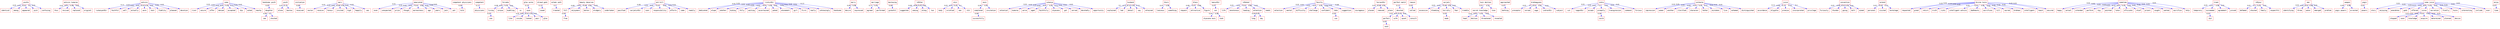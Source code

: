 strict digraph  {
	youths	 [color=red,
		fontname=courier,
		shape=box];
	identical	 [color=red,
		fontname=courier,
		shape=box];
	youths -> identical	 [color=blue,
		xlabel=0.01];
	among	 [color=red,
		fontname=courier,
		shape=box];
	youths -> among	 [color=blue,
		xlabel=0.01];
	appeared	 [color=red,
		fontname=courier,
		shape=box];
	youths -> appeared	 [color=blue,
		xlabel=0.01];
	pick	 [color=red,
		fontname=courier,
		shape=box];
	youths -> pick	 [color=blue,
		xlabel=0.1];
	confusing	 [color=red,
		fontname=courier,
		shape=box];
	youths -> confusing	 [color=blue,
		xlabel=0.01];
	"ashvini kumaras"	 [color=red,
		fontname=courier,
		shape=box];
	thus	 [color=red,
		fontname=courier,
		shape=box];
	"ashvini kumaras" -> thus	 [color=blue,
		xlabel=0.01];
	revived	 [color=red,
		fontname=courier,
		shape=box];
	"ashvini kumaras" -> revived	 [color=blue,
		xlabel=0.01];
	replaced	 [color=red,
		fontname=courier,
		shape=box];
	"ashvini kumaras" -> replaced	 [color=blue,
		xlabel=0.09];
	original	 [color=red,
		fontname=courier,
		shape=box];
	"ashvini kumaras" -> original	 [color=blue,
		xlabel=0.01];
	ashvini	 [color=red,
		fontname=courier,
		shape=box];
	"'sukanya\x92s'"	 [color=red,
		fontname=courier,
		shape=box];
	ashvini -> "'sukanya\x92s'"	 [color=blue,
		xlabel=0.11];
	faithful	 [color=red,
		fontname=courier,
		shape=box];
	ashvini -> faithful	 [color=blue,
		xlabel=0.01];
	well	 [color=red,
		fontname=courier,
		shape=box];
	ashvini -> well	 [color=blue,
		xlabel=0.01];
	actually	 [color=red,
		fontname=courier,
		shape=box];
	ashvini -> actually	 [color=blue,
		xlabel=0.01];
	were	 [color=red,
		fontname=courier,
		shape=box];
	ashvini -> were	 [color=blue,
		xlabel=0.01];
	test	 [color=red,
		fontname=courier,
		shape=box];
	ashvini -> test	 [color=blue,
		xlabel=0.01];
	fidelity	 [color=red,
		fontname=courier,
		shape=box];
	ashvini -> fidelity	 [color=blue,
		xlabel=0.01];
	pleased	 [color=red,
		fontname=courier,
		shape=box];
	ashvini -> pleased	 [color=blue,
		xlabel=0.02];
	devotion	 [color=red,
		fontname=courier,
		shape=box];
	ashvini -> devotion	 [color=blue,
		xlabel=0.01];
	soma	 [color=red,
		fontname=courier,
		shape=box];
	river	 [color=red,
		fontname=courier,
		shape=box];
	soma -> river	 [color=blue,
		xlabel=0.01];
	secure	 [color=red,
		fontname=courier,
		shape=box];
	soma -> secure	 [color=blue,
		xlabel=0.01];
	offer	 [color=red,
		fontname=courier,
		shape=box];
	soma -> offer	 [color=blue,
		xlabel=0.01];
	denied	 [color=red,
		fontname=courier,
		shape=box];
	soma -> denied	 [color=blue,
		xlabel=0.01];
	accepted	 [color=red,
		fontname=courier,
		shape=box];
	soma -> accepted	 [color=blue,
		xlabel=0.02];
	dip	 [color=red,
		fontname=courier,
		shape=box];
	soma -> dip	 [color=blue,
		xlabel=0.11];
	asked	 [color=red,
		fontname=courier,
		shape=box];
	soma -> asked	 [color=blue,
		xlabel=0.01];
	nearby	 [color=red,
		fontname=courier,
		shape=box];
	soma -> nearby	 [color=blue,
		xlabel=0.01];
	"handsome youth"	 [color=red,
		fontname=courier,
		shape=box];
	daughter	 [color=red,
		fontname=courier,
		shape=box];
	"handsome youth" -> daughter	 [color=blue,
		xlabel=0.05];
	see	 [color=red,
		fontname=courier,
		shape=box];
	daughter -> see	 [color=blue,
		xlabel=0.06];
	shocked	 [color=red,
		fontname=courier,
		shape=box];
	daughter -> shocked	 [color=blue,
		xlabel=0.1];
	youth	 [color=red,
		fontname=courier,
		shape=box];
	alone	 [color=red,
		fontname=courier,
		shape=box];
	youth -> alone	 [color=blue,
		xlabel=0.01];
	bestow	 [color=red,
		fontname=courier,
		shape=box];
	youth -> bestow	 [color=blue,
		xlabel=0.12];
	initiation	 [color=red,
		fontname=courier,
		shape=box];
	received	 [color=red,
		fontname=courier,
		shape=box];
	initiation -> received	 [color=blue,
		xlabel=0.06];
	ears	 [color=red,
		fontname=courier,
		shape=box];
	nectar	 [color=red,
		fontname=courier,
		shape=box];
	ears -> nectar	 [color=blue,
		xlabel=0.01];
	receive	 [color=red,
		fontname=courier,
		shape=box];
	ears -> receive	 [color=blue,
		xlabel=0.01];
	honour	 [color=red,
		fontname=courier,
		shape=box];
	ears -> honour	 [color=blue,
		xlabel=0.01];
	invited	 [color=red,
		fontname=courier,
		shape=box];
	ears -> invited	 [color=blue,
		xlabel=0.09];
	high	 [color=red,
		fontname=courier,
		shape=box];
	ears -> high	 [color=blue,
		xlabel=0.01];
	happily	 [color=red,
		fontname=courier,
		shape=box];
	ears -> happily	 [color=blue,
		xlabel=0.01];
	was	 [color=red,
		fontname=courier,
		shape=box];
	ears -> was	 [color=blue,
		xlabel=0.01];
	emaciated	 [color=red,
		fontname=courier,
		shape=box];
	even	 [color=red,
		fontname=courier,
		shape=box];
	emaciated -> even	 [color=blue,
		xlabel=0.01];
	unexpected	 [color=red,
		fontname=courier,
		shape=box];
	emaciated -> unexpected	 [color=blue,
		xlabel=0.01];
	prize	 [color=red,
		fontname=courier,
		shape=box];
	emaciated -> prize	 [color=blue,
		xlabel=0.01];
	though	 [color=red,
		fontname=courier,
		shape=box];
	emaciated -> though	 [color=blue,
		xlabel=0.01];
	earnestness	 [color=red,
		fontname=courier,
		shape=box];
	emaciated -> earnestness	 [color=blue,
		xlabel=0.01];
	age	 [color=red,
		fontname=courier,
		shape=box];
	emaciated -> age	 [color=blue,
		xlabel=0.02];
	years	 [color=red,
		fontname=courier,
		shape=box];
	emaciated -> years	 [color=blue,
		xlabel=0.01];
	jack	 [color=red,
		fontname=courier,
		shape=box];
	emaciated -> jack	 [color=blue,
		xlabel=0.09];
	pot	 [color=red,
		fontname=courier,
		shape=box];
	emaciated -> pot	 [color=blue,
		xlabel=0.01];
	"competent physicians"	 [color=red,
		fontname=courier,
		shape=box];
	told	 [color=red,
		fontname=courier,
		shape=box];
	"competent physicians" -> told	 [color=blue,
		xlabel=0.09];
	competent	 [color=red,
		fontname=courier,
		shape=box];
	physicians	 [color=red,
		fontname=courier,
		shape=box];
	competent -> physicians	 [color=blue,
		xlabel=0.11];
	forsake	 [color=red,
		fontname=courier,
		shape=box];
	living	 [color=red,
		fontname=courier,
		shape=box];
	forsake -> living	 [color=blue,
		xlabel=0.08];
	corpse	 [color=red,
		fontname=courier,
		shape=box];
	forsake -> corpse	 [color=blue,
		xlabel=0.01];
	bubbling	 [color=red,
		fontname=courier,
		shape=box];
	forsake -> bubbling	 [color=blue,
		xlabel=0.01];
	us	 [color=red,
		fontname=courier,
		shape=box];
	forsake -> us	 [color=blue,
		xlabel=0.01];
	one	 [color=red,
		fontname=courier,
		shape=box];
	living -> one	 [color=blue,
		xlabel=0.03];
	"glow worms"	 [color=red,
		fontname=courier,
		shape=box];
	eyes	 [color=red,
		fontname=courier,
		shape=box];
	"glow worms" -> eyes	 [color=blue,
		xlabel=0.12];
	like	 [color=red,
		fontname=courier,
		shape=box];
	eyes -> like	 [color=blue,
		xlabel=0.01];
	inside	 [color=red,
		fontname=courier,
		shape=box];
	eyes -> inside	 [color=blue,
		xlabel=0.01];
	looked	 [color=red,
		fontname=courier,
		shape=box];
	eyes -> looked	 [color=blue,
		xlabel=0.01];
	pair	 [color=red,
		fontname=courier,
		shape=box];
	eyes -> pair	 [color=blue,
		xlabel=0.01];
	glow	 [color=red,
		fontname=courier,
		shape=box];
	eyes -> glow	 [color=blue,
		xlabel=0.01];
	"shrewd gods"	 [color=red,
		fontname=courier,
		shape=box];
	cowed	 [color=red,
		fontname=courier,
		shape=box];
	"shrewd gods" -> cowed	 [color=blue,
		xlabel=0.12];
	"solemn oath"	 [color=red,
		fontname=courier,
		shape=box];
	treated	 [color=red,
		fontname=courier,
		shape=box];
	"solemn oath" -> treated	 [color=blue,
		xlabel=0.1];
	"beauty deserves"	 [color=red,
		fontname=courier,
		shape=box];
	full	 [color=red,
		fontname=courier,
		shape=box];
	"beauty deserves" -> full	 [color=blue,
		xlabel=0.09];
	enjoyment	 [color=red,
		fontname=courier,
		shape=box];
	"beauty deserves" -> enjoyment	 [color=blue,
		xlabel=0.01];
	better	 [color=red,
		fontname=courier,
		shape=box];
	"beauty deserves" -> better	 [color=blue,
		xlabel=0.09];
	drudgery	 [color=red,
		fontname=courier,
		shape=box];
	"beauty deserves" -> drudgery	 [color=blue,
		xlabel=0.01];
	undertaken	 [color=red,
		fontname=courier,
		shape=box];
	"beauty deserves" -> undertaken	 [color=blue,
		xlabel=0.01];
	free	 [color=red,
		fontname=courier,
		shape=box];
	full -> free	 [color=blue,
		xlabel=0.04];
	"ant-hill"	 [color=red,
		fontname=courier,
		shape=box];
	pacified	 [color=red,
		fontname=courier,
		shape=box];
	"ant-hill" -> pacified	 [color=blue,
		xlabel=0.08];
	"'sarjati\x92s'"	 [color=red,
		fontname=courier,
		shape=box];
	"ant-hill" -> "'sarjati\x92s'"	 [color=blue,
		xlabel=0.01];
	soon	 [color=red,
		fontname=courier,
		shape=box];
	"ant-hill" -> soon	 [color=blue,
		xlabel=0.01];
	responsibility	 [color=red,
		fontname=courier,
		shape=box];
	"ant-hill" -> responsibility	 [color=blue,
		xlabel=0.01];
	efforts	 [color=red,
		fontname=courier,
		shape=box];
	"ant-hill" -> efforts	 [color=blue,
		xlabel=0.01];
	came	 [color=red,
		fontname=courier,
		shape=box];
	"ant-hill" -> came	 [color=blue,
		xlabel=0.01];
	readily	 [color=red,
		fontname=courier,
		shape=box];
	"ant-hill" -> readily	 [color=blue,
		xlabel=0.01];
	"'rishi\x92s'"	 [color=red,
		fontname=courier,
		shape=box];
	dedicated	 [color=red,
		fontname=courier,
		shape=box];
	"'rishi\x92s'" -> dedicated	 [color=blue,
		xlabel=0.02];
	elope	 [color=red,
		fontname=courier,
		shape=box];
	"'rishi\x92s'" -> elope	 [color=blue,
		xlabel=0.03];
	whether	 [color=red,
		fontname=courier,
		shape=box];
	"'rishi\x92s'" -> whether	 [color=blue,
		xlabel=0.01];
	biding	 [color=red,
		fontname=courier,
		shape=box];
	"'rishi\x92s'" -> biding	 [color=blue,
		xlabel=0.02];
	folly	 [color=red,
		fontname=courier,
		shape=box];
	"'rishi\x92s'" -> folly	 [color=blue,
		xlabel=0.02];
	waiting	 [color=red,
		fontname=courier,
		shape=box];
	"'rishi\x92s'" -> waiting	 [color=blue,
		xlabel=0.02];
	ascertained	 [color=red,
		fontname=courier,
		shape=box];
	"'rishi\x92s'" -> ascertained	 [color=blue,
		xlabel=0.03];
	poked	 [color=red,
		fontname=courier,
		shape=box];
	"'rishi\x92s'" -> poked	 [color=blue,
		xlabel=0.02];
	atonement	 [color=red,
		fontname=courier,
		shape=box];
	"'rishi\x92s'" -> atonement	 [color=blue,
		xlabel=0.02];
	girl	 [color=red,
		fontname=courier,
		shape=box];
	"'rishi\x92s'" -> girl	 [color=blue,
		xlabel=0.02];
	first	 [color=red,
		fontname=courier,
		shape=box];
	"'rishi\x92s'" -> first	 [color=blue,
		xlabel=0.01];
	really	 [color=red,
		fontname=courier,
		shape=box];
	"'rishi\x92s'" -> really	 [color=blue,
		xlabel=0.01];
	unknowingly	 [color=red,
		fontname=courier,
		shape=box];
	"'rishi\x92s'" -> unknowingly	 [color=blue,
		xlabel=0.02];
	handsome	 [color=red,
		fontname=courier,
		shape=box];
	"'rishi\x92s'" -> handsome	 [color=blue,
		xlabel=0.13];
	marry	 [color=red,
		fontname=courier,
		shape=box];
	desire	 [color=red,
		fontname=courier,
		shape=box];
	marry -> desire	 [color=blue,
		xlabel=0.08];
	expressed	 [color=red,
		fontname=courier,
		shape=box];
	marry -> expressed	 [color=blue,
		xlabel=0.08];
	marriage	 [color=red,
		fontname=courier,
		shape=box];
	agreed	 [color=red,
		fontname=courier,
		shape=box];
	marriage -> agreed	 [color=blue,
		xlabel=0.11];
	performed	 [color=red,
		fontname=courier,
		shape=box];
	marriage -> performed	 [color=blue,
		xlabel=0.01];
	bestowing	 [color=red,
		fontname=courier,
		shape=box];
	grateful	 [color=red,
		fontname=courier,
		shape=box];
	bestowing -> grateful	 [color=blue,
		xlabel=0.06];
	"'\x93the'"	 [color=red,
		fontname=courier,
		shape=box];
	suggested	 [color=red,
		fontname=courier,
		shape=box];
	"'\x93the'" -> suggested	 [color=blue,
		xlabel=0.08];
	seeing	 [color=red,
		fontname=courier,
		shape=box];
	"'\x93the'" -> seeing	 [color=blue,
		xlabel=0.08];
	along	 [color=red,
		fontname=courier,
		shape=box];
	"'\x93the'" -> along	 [color=blue,
		xlabel=0.07];
	two	 [color=red,
		fontname=courier,
		shape=box];
	"'\x93the'" -> two	 [color=blue,
		xlabel=0.05];
	skin	 [color=red,
		fontname=courier,
		shape=box];
	body	 [color=red,
		fontname=courier,
		shape=box];
	skin -> body	 [color=blue,
		xlabel=0.01];
	wrinkled	 [color=red,
		fontname=courier,
		shape=box];
	skin -> wrinkled	 [color=blue,
		xlabel=0.01];
	man	 [color=red,
		fontname=courier,
		shape=box];
	skin -> man	 [color=blue,
		xlabel=0.01];
	old	 [color=red,
		fontname=courier,
		shape=box];
	skin -> old	 [color=blue,
		xlabel=0.1];
	muni	 [color=red,
		fontname=courier,
		shape=box];
	completed	 [color=red,
		fontname=courier,
		shape=box];
	muni -> completed	 [color=blue,
		xlabel=0.08];
	invitation	 [color=red,
		fontname=courier,
		shape=box];
	muni -> invitation	 [color=blue,
		xlabel=0.01];
	successfully	 [color=red,
		fontname=courier,
		shape=box];
	completed -> successfully	 [color=blue,
		xlabel=0.06];
	sukanya	 [color=red,
		fontname=courier,
		shape=box];
	celestial	 [color=red,
		fontname=courier,
		shape=box];
	sukanya -> celestial	 [color=blue,
		xlabel=0.01];
	kumaras	 [color=red,
		fontname=courier,
		shape=box];
	sukanya -> kumaras	 [color=blue,
		xlabel=0.01];
	serve	 [color=red,
		fontname=courier,
		shape=box];
	sukanya -> serve	 [color=blue,
		xlabel=0.01];
	aged	 [color=red,
		fontname=courier,
		shape=box];
	sukanya -> aged	 [color=blue,
		xlabel=0.01];
	faithfully	 [color=red,
		fontname=courier,
		shape=box];
	sukanya -> faithfully	 [color=blue,
		xlabel=0.01];
	chyavana	 [color=red,
		fontname=courier,
		shape=box];
	sukanya -> chyavana	 [color=blue,
		xlabel=0.01];
	got	 [color=red,
		fontname=courier,
		shape=box];
	sukanya -> got	 [color=blue,
		xlabel=0.11];
	served	 [color=red,
		fontname=courier,
		shape=box];
	sukanya -> served	 [color=blue,
		xlabel=0.01];
	devotedly	 [color=red,
		fontname=courier,
		shape=box];
	sukanya -> devotedly	 [color=blue,
		xlabel=0.01];
	opportunity	 [color=red,
		fontname=courier,
		shape=box];
	sukanya -> opportunity	 [color=blue,
		xlabel=0.01];
	husband	 [color=red,
		fontname=courier,
		shape=box];
	explained	 [color=red,
		fontname=courier,
		shape=box];
	husband -> explained	 [color=blue,
		xlabel=0.1];
	had	 [color=red,
		fontname=courier,
		shape=box];
	husband -> had	 [color=blue,
		xlabel=0.12];
	detail	 [color=red,
		fontname=courier,
		shape=box];
	husband -> detail	 [color=blue,
		xlabel=0.12];
	way	 [color=red,
		fontname=courier,
		shape=box];
	husband -> way	 [color=blue,
		xlabel=0.07];
	attained	 [color=red,
		fontname=courier,
		shape=box];
	husband -> attained	 [color=blue,
		xlabel=0.12];
	thorn	 [color=red,
		fontname=courier,
		shape=box];
	luminous	 [color=red,
		fontname=courier,
		shape=box];
	thorn -> luminous	 [color=blue,
		xlabel=0.01];
	something	 [color=red,
		fontname=courier,
		shape=box];
	thorn -> something	 [color=blue,
		xlabel=0.09];
	bless	 [color=red,
		fontname=courier,
		shape=box];
	request	 [color=red,
		fontname=courier,
		shape=box];
	bless -> request	 [color=blue,
		xlabel=0.08];
	attractive	 [color=red,
		fontname=courier,
		shape=box];
	bless -> attractive	 [color=blue,
		xlabel=0.07];
	figure	 [color=red,
		fontname=courier,
		shape=box];
	bless -> figure	 [color=blue,
		xlabel=0.08];
	"'manu\x92s'"	 [color=red,
		fontname=courier,
		shape=box];
	son	 [color=red,
		fontname=courier,
		shape=box];
	"'manu\x92s'" -> son	 [color=blue,
		xlabel=0.07];
	"chyavana muni"	 [color=red,
		fontname=courier,
		shape=box];
	son -> "chyavana muni"	 [color=blue,
		xlabel=0.05];
	took	 [color=red,
		fontname=courier,
		shape=box];
	son -> took	 [color=blue,
		xlabel=0.06];
	"'\x93what'"	 [color=red,
		fontname=courier,
		shape=box];
	life	 [color=red,
		fontname=courier,
		shape=box];
	"'\x93what'" -> life	 [color=blue,
		xlabel=0.01];
	monotonous	 [color=red,
		fontname=courier,
		shape=box];
	"'\x93what'" -> monotonous	 [color=blue,
		xlabel=0.01];
	leading	 [color=red,
		fontname=courier,
		shape=box];
	"'\x93what'" -> leading	 [color=blue,
		xlabel=0.01];
	attention	 [color=red,
		fontname=courier,
		shape=box];
	"'\x93what'" -> attention	 [color=blue,
		xlabel=0.08];
	needs	 [color=red,
		fontname=courier,
		shape=box];
	"'\x93what'" -> needs	 [color=blue,
		xlabel=0.01];
	long	 [color=red,
		fontname=courier,
		shape=box];
	attention -> long	 [color=blue,
		xlabel=0.04];
	day	 [color=red,
		fontname=courier,
		shape=box];
	attention -> day	 [color=blue,
		xlabel=0.05];
	faculty	 [color=red,
		fontname=courier,
		shape=box];
	selection	 [color=red,
		fontname=courier,
		shape=box];
	faculty -> selection	 [color=blue,
		xlabel=0.01];
	mental	 [color=red,
		fontname=courier,
		shape=box];
	faculty -> mental	 [color=blue,
		xlabel=0.01];
	difficulty	 [color=red,
		fontname=courier,
		shape=box];
	faculty -> difficulty	 [color=blue,
		xlabel=0.01];
	challenge	 [color=red,
		fontname=courier,
		shape=box];
	faculty -> challenge	 [color=blue,
		xlabel=0.01];
	confident	 [color=red,
		fontname=courier,
		shape=box];
	faculty -> confident	 [color=blue,
		xlabel=0.01];
	take	 [color=red,
		fontname=courier,
		shape=box];
	faculty -> take	 [color=blue,
		xlabel=0.04];
	suggestion	 [color=red,
		fontname=courier,
		shape=box];
	faculty -> suggestion	 [color=blue,
		xlabel=0.01];
	courageous	 [color=red,
		fontname=courier,
		shape=box];
	faculty -> courageous	 [color=blue,
		xlabel=0.08];
	use	 [color=red,
		fontname=courier,
		shape=box];
	take -> use	 [color=blue,
		xlabel=0.02];
	"'horse\x92s'"	 [color=red,
		fontname=courier,
		shape=box];
	placed	 [color=red,
		fontname=courier,
		shape=box];
	"'horse\x92s'" -> placed	 [color=blue,
		xlabel=0.01];
	removed	 [color=red,
		fontname=courier,
		shape=box];
	"'horse\x92s'" -> removed	 [color=blue,
		xlabel=0.08];
	place	 [color=red,
		fontname=courier,
		shape=box];
	"'horse\x92s'" -> place	 [color=blue,
		xlabel=0.01];
	"perfect match"	 [color=red,
		fontname=courier,
		shape=box];
	devoted	 [color=red,
		fontname=courier,
		shape=box];
	"perfect match" -> devoted	 [color=blue,
		xlabel=0.11];
	perfect	 [color=red,
		fontname=courier,
		shape=box];
	devoted -> perfect	 [color=blue,
		xlabel=0.01];
	wife	 [color=red,
		fontname=courier,
		shape=box];
	devoted -> wife	 [color=blue,
		xlabel=0.01];
	upset	 [color=red,
		fontname=courier,
		shape=box];
	devoted -> upset	 [color=blue,
		xlabel=0.01];
	consult	 [color=red,
		fontname=courier,
		shape=box];
	devoted -> consult	 [color=blue,
		xlabel=0.01];
	said	 [color=red,
		fontname=courier,
		shape=box];
	perfect -> said	 [color=blue,
		xlabel=0.05];
	reason	 [color=red,
		fontname=courier,
		shape=box];
	called	 [color=red,
		fontname=courier,
		shape=box];
	reason -> called	 [color=blue,
		xlabel=0.03];
	sarjati	 [color=red,
		fontname=courier,
		shape=box];
	excessive	 [color=red,
		fontname=courier,
		shape=box];
	sarjati -> excessive	 [color=blue,
		xlabel=0.01];
	bleeding	 [color=red,
		fontname=courier,
		shape=box];
	sarjati -> bleeding	 [color=blue,
		xlabel=0.01];
	terribly	 [color=red,
		fontname=courier,
		shape=box];
	sarjati -> terribly	 [color=blue,
		xlabel=0.09];
	fear	 [color=red,
		fontname=courier,
		shape=box];
	sarjati -> fear	 [color=blue,
		xlabel=0.01];
	tremble	 [color=red,
		fontname=courier,
		shape=box];
	sarjati -> tremble	 [color=blue,
		xlabel=0.01];
	made	 [color=red,
		fontname=courier,
		shape=box];
	terribly -> made	 [color=blue,
		xlabel=0.03];
	"twin deities"	 [color=red,
		fontname=courier,
		shape=box];
	"secret knowledge"	 [color=red,
		fontname=courier,
		shape=box];
	"twin deities" -> "secret knowledge"	 [color=blue,
		xlabel=0.01];
	lose	 [color=red,
		fontname=courier,
		shape=box];
	"twin deities" -> lose	 [color=blue,
		xlabel=0.12];
	head	 [color=red,
		fontname=courier,
		shape=box];
	"secret knowledge" -> head	 [color=blue,
		xlabel=0.02];
	deities	 [color=red,
		fontname=courier,
		shape=box];
	"secret knowledge" -> deities	 [color=blue,
		xlabel=0.02];
	threatened	 [color=red,
		fontname=courier,
		shape=box];
	"secret knowledge" -> threatened	 [color=blue,
		xlabel=0.01];
	revealed	 [color=red,
		fontname=courier,
		shape=box];
	"secret knowledge" -> revealed	 [color=blue,
		xlabel=0.01];
	approached	 [color=red,
		fontname=courier,
		shape=box];
	bathing	 [color=red,
		fontname=courier,
		shape=box];
	approached -> bathing	 [color=blue,
		xlabel=0.07];
	brahmagyana	 [color=red,
		fontname=courier,
		shape=box];
	preceptor	 [color=red,
		fontname=courier,
		shape=box];
	brahmagyana -> preceptor	 [color=blue,
		xlabel=0.01];
	versed	 [color=red,
		fontname=courier,
		shape=box];
	brahmagyana -> versed	 [color=blue,
		xlabel=0.1];
	sage	 [color=red,
		fontname=courier,
		shape=box];
	brahmagyana -> sage	 [color=blue,
		xlabel=0.01];
	"'indra\x92s'"	 [color=red,
		fontname=courier,
		shape=box];
	brahmagyana -> "'indra\x92s'"	 [color=blue,
		xlabel=0.01];
	subject	 [color=red,
		fontname=courier,
		shape=box];
	brahmagyana -> subject	 [color=blue,
		xlabel=0.01];
	indra	 [color=red,
		fontname=courier,
		shape=box];
	cut	 [color=red,
		fontname=courier,
		shape=box];
	indra -> cut	 [color=blue,
		xlabel=0.01];
	"'sage\x92s'"	 [color=red,
		fontname=courier,
		shape=box];
	indra -> "'sage\x92s'"	 [color=blue,
		xlabel=0.01];
	accept	 [color=red,
		fontname=courier,
		shape=box];
	indra -> accept	 [color=blue,
		xlabel=0.01];
	promptly	 [color=red,
		fontname=courier,
		shape=box];
	indra -> promptly	 [color=blue,
		xlabel=0.1];
	transgression	 [color=red,
		fontname=courier,
		shape=box];
	indra -> transgression	 [color=blue,
		xlabel=0.01];
	command	 [color=red,
		fontname=courier,
		shape=box];
	indra -> command	 [color=blue,
		xlabel=0.01];
	furious	 [color=red,
		fontname=courier,
		shape=box];
	indra -> furious	 [color=blue,
		xlabel=0.01];
	could	 [color=red,
		fontname=courier,
		shape=box];
	promptly -> could	 [color=blue,
		xlabel=0.04];
	unchaste	 [color=red,
		fontname=courier,
		shape=box];
	impression	 [color=red,
		fontname=courier,
		shape=box];
	unchaste -> impression	 [color=blue,
		xlabel=0.01];
	woman	 [color=red,
		fontname=courier,
		shape=box];
	unchaste -> woman	 [color=blue,
		xlabel=0.01];
	another	 [color=red,
		fontname=courier,
		shape=box];
	unchaste -> another	 [color=blue,
		xlabel=0.01];
	clarified	 [color=red,
		fontname=courier,
		shape=box];
	unchaste -> clarified	 [color=blue,
		xlabel=0.02];
	character	 [color=red,
		fontname=courier,
		shape=box];
	unchaste -> character	 [color=blue,
		xlabel=0.01];
	father	 [color=red,
		fontname=courier,
		shape=box];
	unchaste -> father	 [color=blue,
		xlabel=0.01];
	mistaken	 [color=red,
		fontname=courier,
		shape=box];
	unchaste -> mistaken	 [color=blue,
		xlabel=0.11];
	live	 [color=red,
		fontname=courier,
		shape=box];
	unchaste -> live	 [color=blue,
		xlabel=0.01];
	ashamed	 [color=red,
		fontname=courier,
		shape=box];
	unchaste -> ashamed	 [color=blue,
		xlabel=0.01];
	distinguished	 [color=red,
		fontname=courier,
		shape=box];
	unchaste -> distinguished	 [color=blue,
		xlabel=0.01];
	juice	 [color=red,
		fontname=courier,
		shape=box];
	accordance	 [color=red,
		fontname=courier,
		shape=box];
	juice -> accordance	 [color=blue,
		xlabel=0.11];
	eligible	 [color=red,
		fontname=courier,
		shape=box];
	juice -> eligible	 [color=blue,
		xlabel=0.08];
	promise	 [color=red,
		fontname=courier,
		shape=box];
	juice -> promise	 [color=blue,
		xlabel=0.15];
	incorporated	 [color=red,
		fontname=courier,
		shape=box];
	juice -> incorporated	 [color=blue,
		xlabel=0.15];
	privilege	 [color=red,
		fontname=courier,
		shape=box];
	juice -> privilege	 [color=blue,
		xlabel=0.1];
	convention	 [color=red,
		fontname=courier,
		shape=box];
	furiously	 [color=red,
		fontname=courier,
		shape=box];
	convention -> furiously	 [color=blue,
		xlabel=0.01];
	thunder	 [color=red,
		fontname=courier,
		shape=box];
	convention -> thunder	 [color=blue,
		xlabel=0.09];
	going	 [color=red,
		fontname=courier,
		shape=box];
	convention -> going	 [color=blue,
		xlabel=0.01];
	bolt	 [color=red,
		fontname=courier,
		shape=box];
	convention -> bolt	 [color=blue,
		xlabel=0.01];
	aimed	 [color=red,
		fontname=courier,
		shape=box];
	convention -> aimed	 [color=blue,
		xlabel=0.01];
	extend	 [color=red,
		fontname=courier,
		shape=box];
	personal	 [color=red,
		fontname=courier,
		shape=box];
	extend -> personal	 [color=blue,
		xlabel=0.01];
	visited	 [color=red,
		fontname=courier,
		shape=box];
	extend -> visited	 [color=blue,
		xlabel=0.02];
	hermitage	 [color=red,
		fontname=courier,
		shape=box];
	extend -> hermitage	 [color=blue,
		xlabel=0.13];
	"divine twins"	 [color=red,
		fontname=courier,
		shape=box];
	requested	 [color=red,
		fontname=courier,
		shape=box];
	"divine twins" -> requested	 [color=blue,
		xlabel=0.03];
	great	 [color=red,
		fontname=courier,
		shape=box];
	"divine twins" -> great	 [color=blue,
		xlabel=0.01];
	return	 [color=red,
		fontname=courier,
		shape=box];
	"divine twins" -> return	 [color=blue,
		xlabel=0.14];
	truth	 [color=red,
		fontname=courier,
		shape=box];
	"divine twins" -> truth	 [color=blue,
		xlabel=0.02];
	rishi	 [color=red,
		fontname=courier,
		shape=box];
	"divine twins" -> rishi	 [color=blue,
		xlabel=0.02];
	"intelligent ashvini"	 [color=red,
		fontname=courier,
		shape=box];
	"divine twins" -> "intelligent ashvini"	 [color=blue,
		xlabel=0.02];
	dadheechi	 [color=red,
		fontname=courier,
		shape=box];
	"divine twins" -> dadheechi	 [color=blue,
		xlabel=0.02];
	sacrifices	 [color=red,
		fontname=courier,
		shape=box];
	"divine twins" -> sacrifices	 [color=blue,
		xlabel=0.02];
	till	 [color=red,
		fontname=courier,
		shape=box];
	"divine twins" -> till	 [color=blue,
		xlabel=0.02];
	sacred	 [color=red,
		fontname=courier,
		shape=box];
	"divine twins" -> sacred	 [color=blue,
		xlabel=0.02];
	brahman	 [color=red,
		fontname=courier,
		shape=box];
	"divine twins" -> brahman	 [color=blue,
		xlabel=0.02];
	intelligent	 [color=red,
		fontname=courier,
		shape=box];
	"divine twins" -> intelligent	 [color=blue,
		xlabel=0.02];
	teach	 [color=red,
		fontname=courier,
		shape=box];
	"divine twins" -> teach	 [color=blue,
		xlabel=0.02];
	secured	 [color=red,
		fontname=courier,
		shape=box];
	"divine twins" -> secured	 [color=blue,
		xlabel=0.01];
	sometime	 [color=red,
		fontname=courier,
		shape=box];
	happy	 [color=red,
		fontname=courier,
		shape=box];
	sometime -> happy	 [color=blue,
		xlabel=0.01];
	actual	 [color=red,
		fontname=courier,
		shape=box];
	sometime -> actual	 [color=blue,
		xlabel=0.02];
	intended	 [color=red,
		fontname=courier,
		shape=box];
	sometime -> intended	 [color=blue,
		xlabel=0.01];
	perform	 [color=red,
		fontname=courier,
		shape=box];
	sometime -> perform	 [color=blue,
		xlabel=0.03];
	big	 [color=red,
		fontname=courier,
		shape=box];
	sometime -> big	 [color=blue,
		xlabel=0.01];
	pointed	 [color=red,
		fontname=courier,
		shape=box];
	sometime -> pointed	 [color=blue,
		xlabel=0.12];
	later	 [color=red,
		fontname=courier,
		shape=box];
	sometime -> later	 [color=blue,
		xlabel=0.01];
	officiate	 [color=red,
		fontname=courier,
		shape=box];
	sometime -> officiate	 [color=blue,
		xlabel=0.01];
	chief	 [color=red,
		fontname=courier,
		shape=box];
	sometime -> chief	 [color=blue,
		xlabel=0.01];
	priest	 [color=red,
		fontname=courier,
		shape=box];
	sometime -> priest	 [color=blue,
		xlabel=0.01];
	sought	 [color=red,
		fontname=courier,
		shape=box];
	sometime -> sought	 [color=blue,
		xlabel=0.02];
	wanted	 [color=red,
		fontname=courier,
		shape=box];
	sometime -> wanted	 [color=blue,
		xlabel=0.01];
	sacrifice	 [color=red,
		fontname=courier,
		shape=box];
	sometime -> sacrifice	 [color=blue,
		xlabel=0.01];
	help	 [color=red,
		fontname=courier,
		shape=box];
	sometime -> help	 [color=blue,
		xlabel=0.01];
	treat	 [color=red,
		fontname=courier,
		shape=box];
	temporary	 [color=red,
		fontname=courier,
		shape=box];
	treat -> temporary	 [color=blue,
		xlabel=0.01];
	succeeded	 [color=red,
		fontname=courier,
		shape=box];
	treat -> succeeded	 [color=blue,
		xlabel=0.01];
	agreement	 [color=red,
		fontname=courier,
		shape=box];
	treat -> agreement	 [color=blue,
		xlabel=0.09];
	proved	 [color=red,
		fontname=courier,
		shape=box];
	treat -> proved	 [color=blue,
		xlabel=0.01];
	did	 [color=red,
		fontname=courier,
		shape=box];
	succeeded -> did	 [color=blue,
		xlabel=0.01];
	"'\x93you'"	 [color=red,
		fontname=courier,
		shape=box];
	defamed	 [color=red,
		fontname=courier,
		shape=box];
	"'\x93you'" -> defamed	 [color=blue,
		xlabel=0.01];
	shouted	 [color=red,
		fontname=courier,
		shape=box];
	"'\x93you'" -> shouted	 [color=blue,
		xlabel=0.1];
	family	 [color=red,
		fontname=courier,
		shape=box];
	"'\x93you'" -> family	 [color=blue,
		xlabel=0.01];
	respectful	 [color=red,
		fontname=courier,
		shape=box];
	"'\x93you'" -> respectful	 [color=blue,
		xlabel=0.01];
	men	 [color=red,
		fontname=courier,
		shape=box];
	identifying	 [color=red,
		fontname=courier,
		shape=box];
	men -> identifying	 [color=blue,
		xlabel=0.01];
	three	 [color=red,
		fontname=courier,
		shape=box];
	men -> three	 [color=blue,
		xlabel=0.01];
	water	 [color=red,
		fontname=courier,
		shape=box];
	men -> water	 [color=blue,
		xlabel=0.01];
	emerged	 [color=red,
		fontname=courier,
		shape=box];
	men -> emerged	 [color=blue,
		xlabel=0.09];
	problem	 [color=red,
		fontname=courier,
		shape=box];
	men -> problem	 [color=blue,
		xlabel=0.01];
	weapon	 [color=red,
		fontname=courier,
		shape=box];
	"yogic powers"	 [color=red,
		fontname=courier,
		shape=box];
	weapon -> "yogic powers"	 [color=blue,
		xlabel=0.06];
	arrested	 [color=red,
		fontname=courier,
		shape=box];
	weapon -> arrested	 [color=blue,
		xlabel=0.09];
	yogic	 [color=red,
		fontname=courier,
		shape=box];
	powers	 [color=red,
		fontname=courier,
		shape=box];
	yogic -> powers	 [color=blue,
		xlabel=0.01];
	"soma juice"	 [color=red,
		fontname=courier,
		shape=box];
	story	 [color=red,
		fontname=courier,
		shape=box];
	"soma juice" -> story	 [color=blue,
		xlabel=0.01];
	enjoying	 [color=red,
		fontname=courier,
		shape=box];
	"soma juice" -> enjoying	 [color=blue,
		xlabel=0.01];
	anecdotes	 [color=red,
		fontname=courier,
		shape=box];
	"soma juice" -> anecdotes	 [color=blue,
		xlabel=0.01];
	gods	 [color=red,
		fontname=courier,
		shape=box];
	"soma juice" -> gods	 [color=blue,
		xlabel=0.11];
	offered	 [color=red,
		fontname=courier,
		shape=box];
	"soma juice" -> offered	 [color=blue,
		xlabel=0.01];
	since	 [color=red,
		fontname=courier,
		shape=box];
	"soma juice" -> since	 [color=blue,
		xlabel=0.01];
	narration	 [color=red,
		fontname=courier,
		shape=box];
	"soma juice" -> narration	 [color=blue,
		xlabel=0.01];
	finally	 [color=red,
		fontname=courier,
		shape=box];
	"soma juice" -> finally	 [color=blue,
		xlabel=0.01];
	twins	 [color=red,
		fontname=courier,
		shape=box];
	"soma juice" -> twins	 [color=blue,
		xlabel=0.01];
	interesting	 [color=red,
		fontname=courier,
		shape=box];
	"soma juice" -> interesting	 [color=blue,
		xlabel=0.01];
	include	 [color=red,
		fontname=courier,
		shape=box];
	"soma juice" -> include	 [color=blue,
		xlabel=0.01];
	ever	 [color=red,
		fontname=courier,
		shape=box];
	"soma juice" -> ever	 [color=blue,
		xlabel=0.01];
	chopped	 [color=red,
		fontname=courier,
		shape=box];
	since -> chopped	 [color=blue,
		xlabel=0.01];
	save	 [color=red,
		fontname=courier,
		shape=box];
	since -> save	 [color=blue,
		xlabel=0.01];
	knowledge	 [color=red,
		fontname=courier,
		shape=box];
	since -> knowledge	 [color=blue,
		xlabel=0.01];
	acquire	 [color=red,
		fontname=courier,
		shape=box];
	since -> acquire	 [color=blue,
		xlabel=0.01];
	determined	 [color=red,
		fontname=courier,
		shape=box];
	since -> determined	 [color=blue,
		xlabel=0.01];
	planned	 [color=red,
		fontname=courier,
		shape=box];
	since -> planned	 [color=blue,
		xlabel=0.01];
	device	 [color=red,
		fontname=courier,
		shape=box];
	since -> device	 [color=blue,
		xlabel=0.07];
	enjoy	 [color=red,
		fontname=courier,
		shape=box];
	time	 [color=red,
		fontname=courier,
		shape=box];
	enjoy -> time	 [color=blue,
		xlabel=0.07];
}
